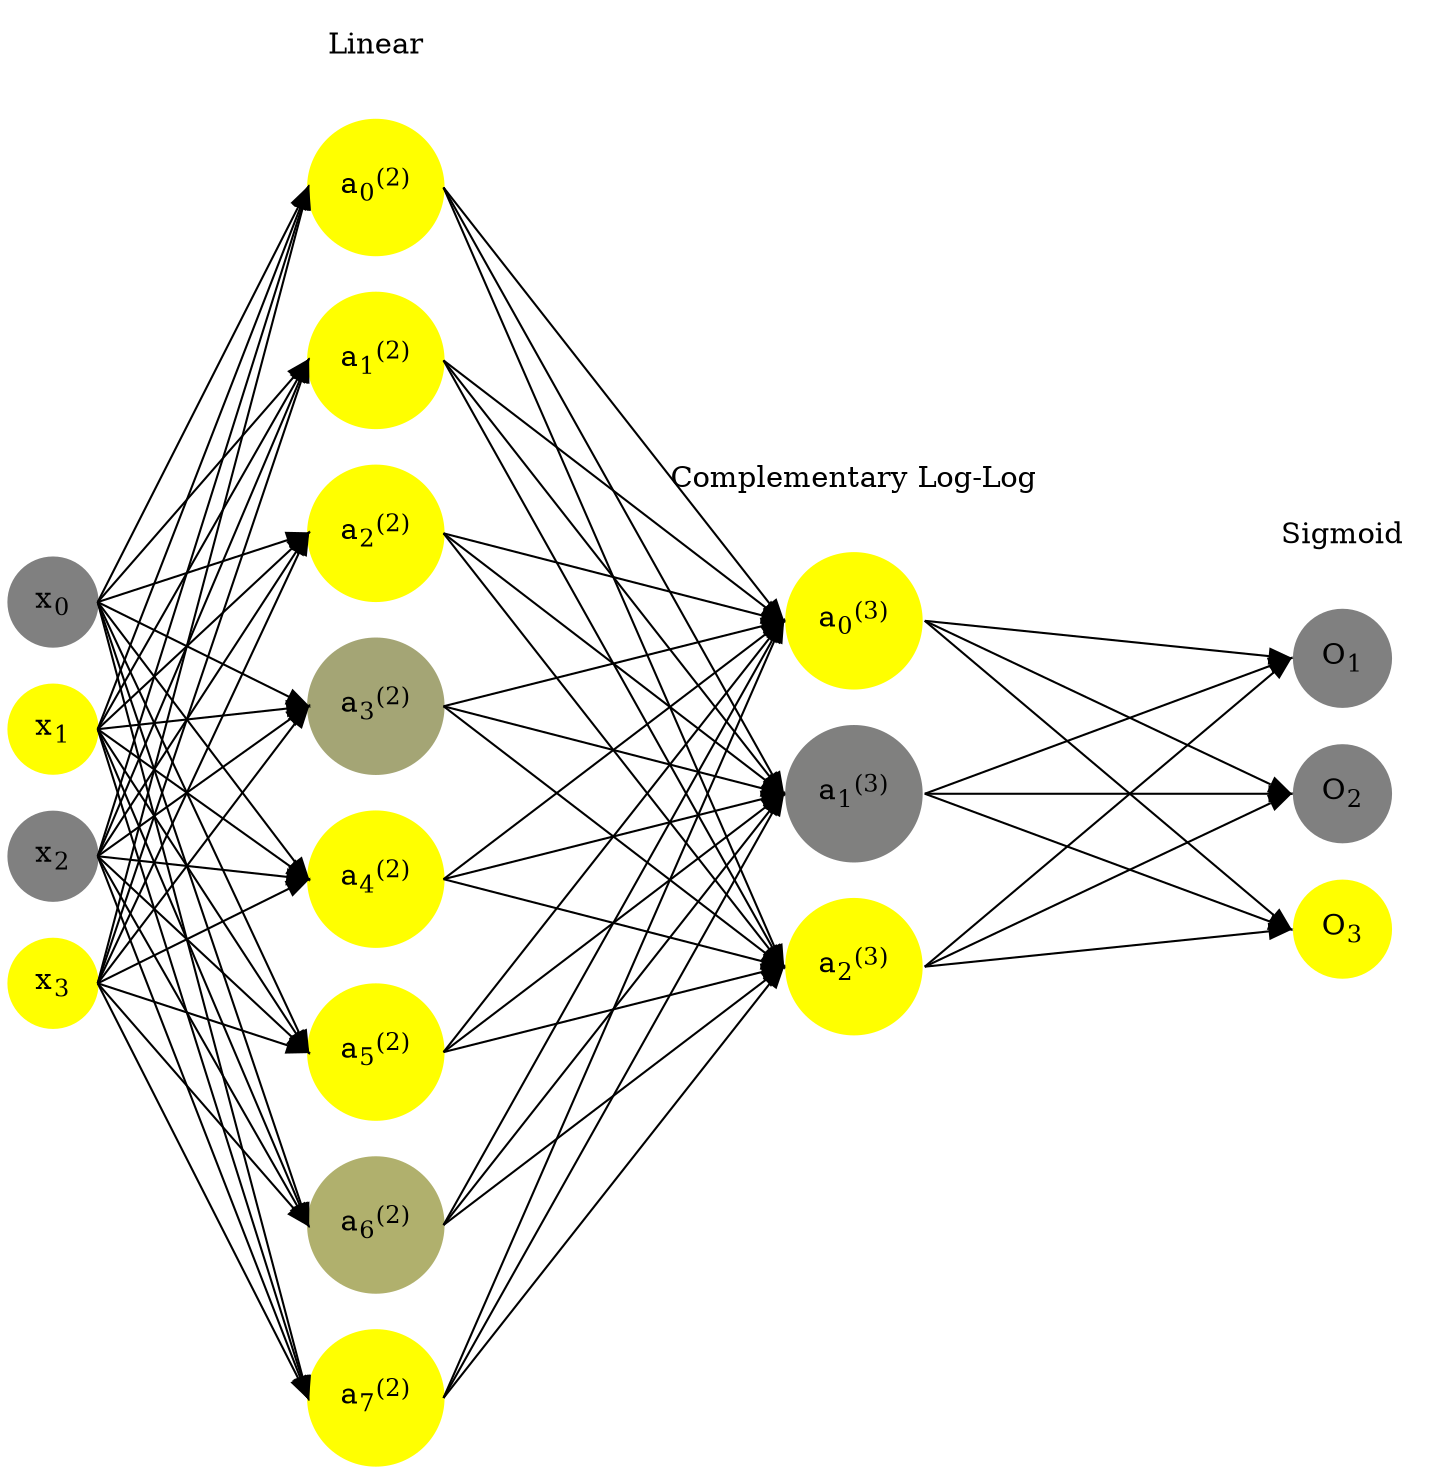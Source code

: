 digraph G {
	rankdir = LR;
	splines=false;
	edge[style=invis];
	ranksep= 1.4;
	{
	node [shape=circle, color="0.1667, 0.0, 0.5", style=filled, fillcolor="0.1667, 0.0, 0.5"];
	x0 [label=<x<sub>0</sub>>];
	}
	{
	node [shape=circle, color="0.1667, 1.0, 1.0", style=filled, fillcolor="0.1667, 1.0, 1.0"];
	x1 [label=<x<sub>1</sub>>];
	}
	{
	node [shape=circle, color="0.1667, 0.0, 0.5", style=filled, fillcolor="0.1667, 0.0, 0.5"];
	x2 [label=<x<sub>2</sub>>];
	}
	{
	node [shape=circle, color="0.1667, 1.0, 1.0", style=filled, fillcolor="0.1667, 1.0, 1.0"];
	x3 [label=<x<sub>3</sub>>];
	}
	{
	node [shape=circle, color="0.1667, 1.487730, 1.243865", style=filled, fillcolor="0.1667, 1.487730, 1.243865"];
	a02 [label=<a<sub>0</sub><sup>(2)</sup>>];
	}
	{
	node [shape=circle, color="0.1667, 1.399020, 1.199510", style=filled, fillcolor="0.1667, 1.399020, 1.199510"];
	a12 [label=<a<sub>1</sub><sup>(2)</sup>>];
	}
	{
	node [shape=circle, color="0.1667, 3.744986, 2.372493", style=filled, fillcolor="0.1667, 3.744986, 2.372493"];
	a22 [label=<a<sub>2</sub><sup>(2)</sup>>];
	}
	{
	node [shape=circle, color="0.1667, 0.289131, 0.644566", style=filled, fillcolor="0.1667, 0.289131, 0.644566"];
	a32 [label=<a<sub>3</sub><sup>(2)</sup>>];
	}
	{
	node [shape=circle, color="0.1667, 1.025435, 1.012717", style=filled, fillcolor="0.1667, 1.025435, 1.012717"];
	a42 [label=<a<sub>4</sub><sup>(2)</sup>>];
	}
	{
	node [shape=circle, color="0.1667, 1.712568, 1.356284", style=filled, fillcolor="0.1667, 1.712568, 1.356284"];
	a52 [label=<a<sub>5</sub><sup>(2)</sup>>];
	}
	{
	node [shape=circle, color="0.1667, 0.380809, 0.690404", style=filled, fillcolor="0.1667, 0.380809, 0.690404"];
	a62 [label=<a<sub>6</sub><sup>(2)</sup>>];
	}
	{
	node [shape=circle, color="0.1667, 0.993044, 0.996522", style=filled, fillcolor="0.1667, 0.993044, 0.996522"];
	a72 [label=<a<sub>7</sub><sup>(2)</sup>>];
	}
	{
	node [shape=circle, color="0.1667, 1.000000, 1.000000", style=filled, fillcolor="0.1667, 1.000000, 1.000000"];
	a03 [label=<a<sub>0</sub><sup>(3)</sup>>];
	}
	{
	node [shape=circle, color="0.1667, 0.000028, 0.500014", style=filled, fillcolor="0.1667, 0.000028, 0.500014"];
	a13 [label=<a<sub>1</sub><sup>(3)</sup>>];
	}
	{
	node [shape=circle, color="0.1667, 1.000000, 1.000000", style=filled, fillcolor="0.1667, 1.000000, 1.000000"];
	a23 [label=<a<sub>2</sub><sup>(3)</sup>>];
	}
	{
	node [shape=circle, color="0.1667, 0.0, 0.5", style=filled, fillcolor="0.1667, 0.0, 0.5"];
	O1 [label=<O<sub>1</sub>>];
	}
	{
	node [shape=circle, color="0.1667, 0.0, 0.5", style=filled, fillcolor="0.1667, 0.0, 0.5"];
	O2 [label=<O<sub>2</sub>>];
	}
	{
	node [shape=circle, color="0.1667, 1.0, 1.0", style=filled, fillcolor="0.1667, 1.0, 1.0"];
	O3 [label=<O<sub>3</sub>>];
	}
	{
	rank=same;
	x0->x1->x2->x3;
	}
	{
	rank=same;
	a02->a12->a22->a32->a42->a52->a62->a72;
	}
	{
	rank=same;
	a03->a13->a23;
	}
	{
	rank=same;
	O1->O2->O3;
	}
	l1 [shape=plaintext,label="Linear"];
	l1->a02;
	{rank=same; l1;a02};
	l2 [shape=plaintext,label="Complementary Log-Log"];
	l2->a03;
	{rank=same; l2;a03};
	l3 [shape=plaintext,label="Sigmoid"];
	l3->O1;
	{rank=same; l3;O1};
edge[style=solid, tailport=e, headport=w];
	{x0;x1;x2;x3} -> {a02;a12;a22;a32;a42;a52;a62;a72};
	{a02;a12;a22;a32;a42;a52;a62;a72} -> {a03;a13;a23};
	{a03;a13;a23} -> {O1,O2,O3};
}
